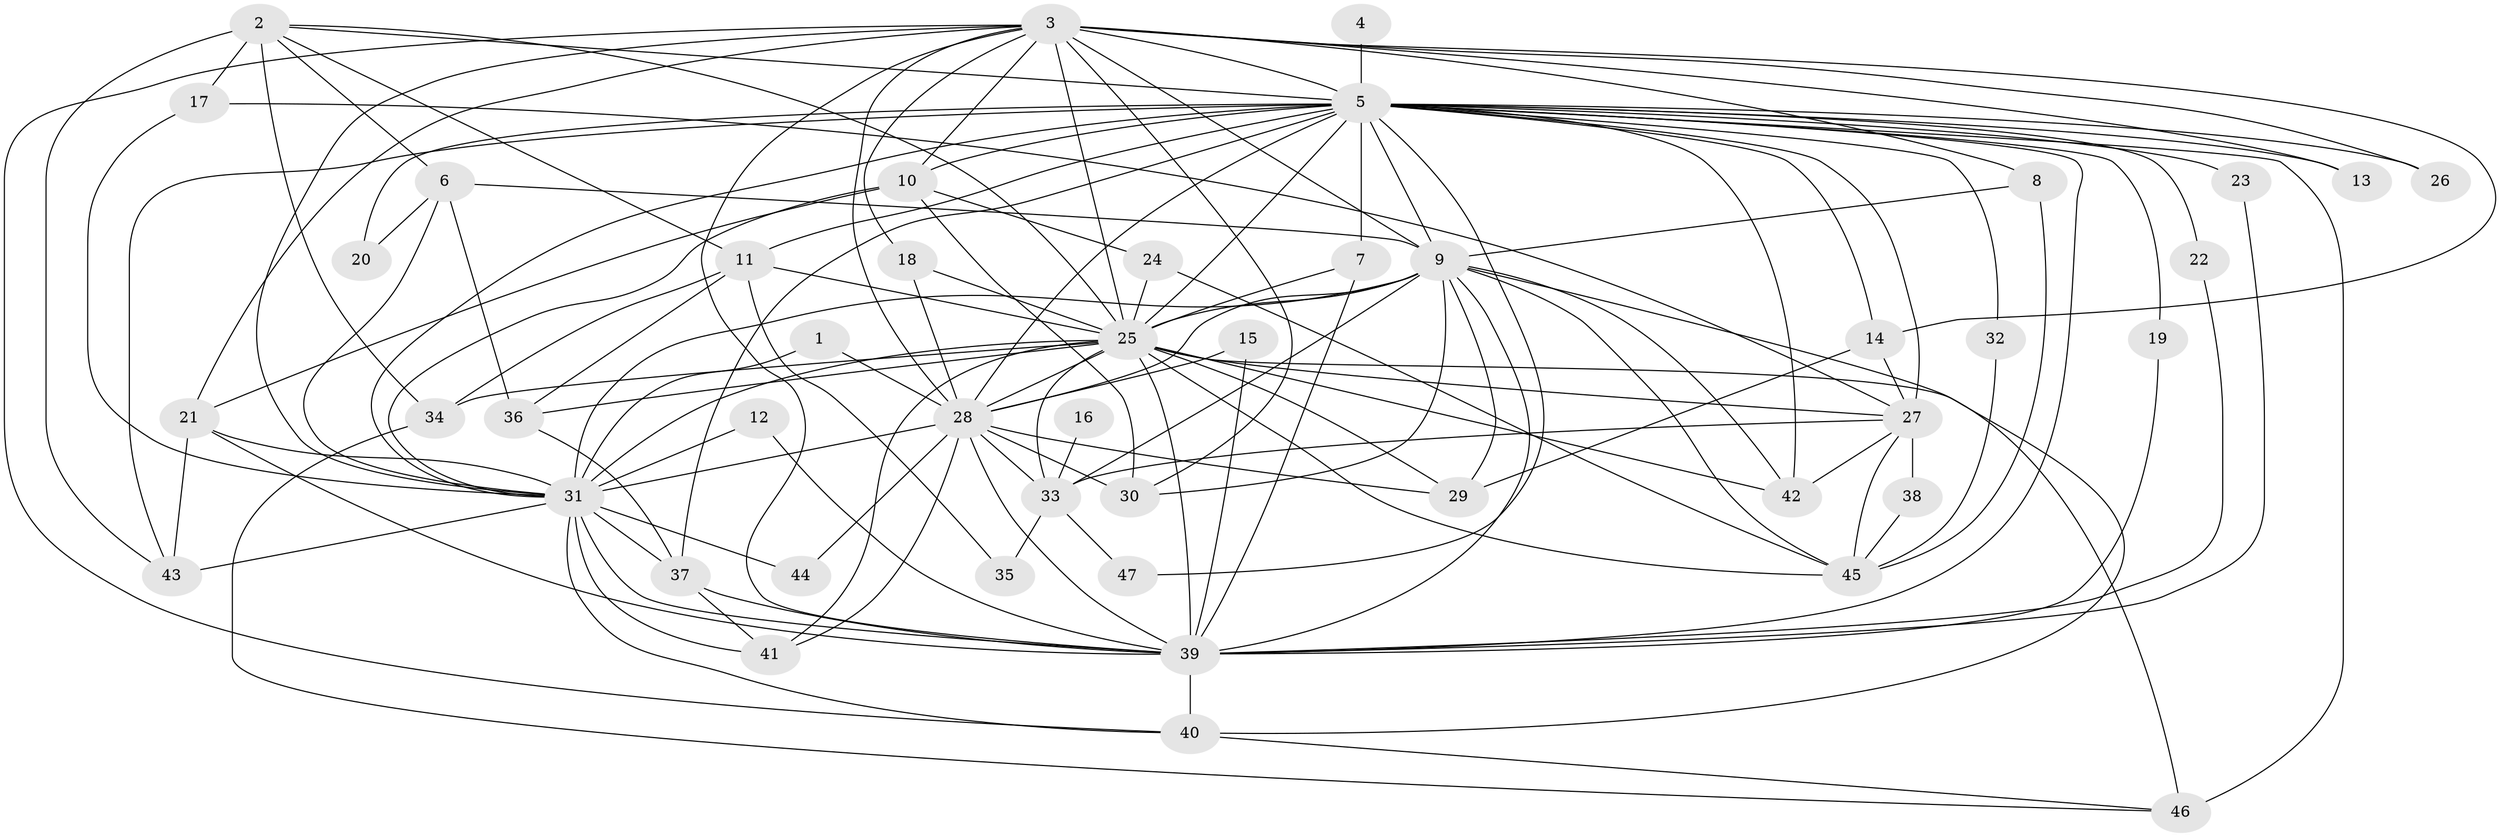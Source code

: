 // original degree distribution, {18: 0.008695652173913044, 36: 0.008695652173913044, 14: 0.008695652173913044, 27: 0.008695652173913044, 16: 0.008695652173913044, 21: 0.017391304347826087, 22: 0.008695652173913044, 13: 0.008695652173913044, 24: 0.008695652173913044, 7: 0.017391304347826087, 5: 0.05217391304347826, 3: 0.17391304347826086, 10: 0.008695652173913044, 2: 0.5739130434782609, 9: 0.017391304347826087, 4: 0.06086956521739131, 6: 0.008695652173913044}
// Generated by graph-tools (version 1.1) at 2025/36/03/04/25 23:36:20]
// undirected, 47 vertices, 131 edges
graph export_dot {
  node [color=gray90,style=filled];
  1;
  2;
  3;
  4;
  5;
  6;
  7;
  8;
  9;
  10;
  11;
  12;
  13;
  14;
  15;
  16;
  17;
  18;
  19;
  20;
  21;
  22;
  23;
  24;
  25;
  26;
  27;
  28;
  29;
  30;
  31;
  32;
  33;
  34;
  35;
  36;
  37;
  38;
  39;
  40;
  41;
  42;
  43;
  44;
  45;
  46;
  47;
  1 -- 28 [weight=1.0];
  1 -- 31 [weight=1.0];
  2 -- 5 [weight=1.0];
  2 -- 6 [weight=1.0];
  2 -- 11 [weight=1.0];
  2 -- 17 [weight=2.0];
  2 -- 25 [weight=1.0];
  2 -- 34 [weight=2.0];
  2 -- 43 [weight=1.0];
  3 -- 5 [weight=2.0];
  3 -- 8 [weight=1.0];
  3 -- 9 [weight=2.0];
  3 -- 10 [weight=1.0];
  3 -- 13 [weight=1.0];
  3 -- 14 [weight=1.0];
  3 -- 18 [weight=1.0];
  3 -- 21 [weight=1.0];
  3 -- 25 [weight=3.0];
  3 -- 26 [weight=1.0];
  3 -- 28 [weight=1.0];
  3 -- 30 [weight=1.0];
  3 -- 31 [weight=2.0];
  3 -- 39 [weight=2.0];
  3 -- 40 [weight=1.0];
  4 -- 5 [weight=1.0];
  5 -- 7 [weight=1.0];
  5 -- 9 [weight=2.0];
  5 -- 10 [weight=2.0];
  5 -- 11 [weight=1.0];
  5 -- 13 [weight=1.0];
  5 -- 14 [weight=1.0];
  5 -- 19 [weight=1.0];
  5 -- 20 [weight=1.0];
  5 -- 22 [weight=1.0];
  5 -- 23 [weight=1.0];
  5 -- 25 [weight=5.0];
  5 -- 26 [weight=1.0];
  5 -- 27 [weight=1.0];
  5 -- 28 [weight=1.0];
  5 -- 31 [weight=1.0];
  5 -- 32 [weight=1.0];
  5 -- 37 [weight=2.0];
  5 -- 39 [weight=1.0];
  5 -- 42 [weight=2.0];
  5 -- 43 [weight=1.0];
  5 -- 46 [weight=2.0];
  5 -- 47 [weight=1.0];
  6 -- 9 [weight=2.0];
  6 -- 20 [weight=1.0];
  6 -- 31 [weight=2.0];
  6 -- 36 [weight=1.0];
  7 -- 25 [weight=1.0];
  7 -- 39 [weight=1.0];
  8 -- 9 [weight=1.0];
  8 -- 45 [weight=1.0];
  9 -- 25 [weight=6.0];
  9 -- 28 [weight=3.0];
  9 -- 29 [weight=2.0];
  9 -- 30 [weight=2.0];
  9 -- 31 [weight=4.0];
  9 -- 33 [weight=1.0];
  9 -- 39 [weight=2.0];
  9 -- 40 [weight=1.0];
  9 -- 42 [weight=1.0];
  9 -- 45 [weight=1.0];
  10 -- 21 [weight=1.0];
  10 -- 24 [weight=1.0];
  10 -- 30 [weight=1.0];
  10 -- 31 [weight=1.0];
  11 -- 25 [weight=1.0];
  11 -- 34 [weight=1.0];
  11 -- 35 [weight=1.0];
  11 -- 36 [weight=1.0];
  12 -- 31 [weight=1.0];
  12 -- 39 [weight=1.0];
  14 -- 27 [weight=1.0];
  14 -- 29 [weight=1.0];
  15 -- 28 [weight=1.0];
  15 -- 39 [weight=1.0];
  16 -- 33 [weight=1.0];
  17 -- 27 [weight=1.0];
  17 -- 31 [weight=1.0];
  18 -- 25 [weight=2.0];
  18 -- 28 [weight=1.0];
  19 -- 39 [weight=1.0];
  21 -- 31 [weight=2.0];
  21 -- 39 [weight=1.0];
  21 -- 43 [weight=1.0];
  22 -- 39 [weight=1.0];
  23 -- 39 [weight=1.0];
  24 -- 25 [weight=2.0];
  24 -- 45 [weight=1.0];
  25 -- 27 [weight=2.0];
  25 -- 28 [weight=4.0];
  25 -- 29 [weight=1.0];
  25 -- 31 [weight=3.0];
  25 -- 33 [weight=2.0];
  25 -- 34 [weight=1.0];
  25 -- 36 [weight=2.0];
  25 -- 39 [weight=5.0];
  25 -- 41 [weight=1.0];
  25 -- 42 [weight=1.0];
  25 -- 45 [weight=1.0];
  25 -- 46 [weight=1.0];
  27 -- 33 [weight=1.0];
  27 -- 38 [weight=1.0];
  27 -- 42 [weight=1.0];
  27 -- 45 [weight=1.0];
  28 -- 29 [weight=1.0];
  28 -- 30 [weight=1.0];
  28 -- 31 [weight=1.0];
  28 -- 33 [weight=1.0];
  28 -- 39 [weight=2.0];
  28 -- 41 [weight=1.0];
  28 -- 44 [weight=2.0];
  31 -- 37 [weight=2.0];
  31 -- 39 [weight=1.0];
  31 -- 40 [weight=1.0];
  31 -- 41 [weight=1.0];
  31 -- 43 [weight=2.0];
  31 -- 44 [weight=1.0];
  32 -- 45 [weight=1.0];
  33 -- 35 [weight=1.0];
  33 -- 47 [weight=1.0];
  34 -- 46 [weight=1.0];
  36 -- 37 [weight=1.0];
  37 -- 39 [weight=1.0];
  37 -- 41 [weight=1.0];
  38 -- 45 [weight=1.0];
  39 -- 40 [weight=1.0];
  40 -- 46 [weight=1.0];
}
